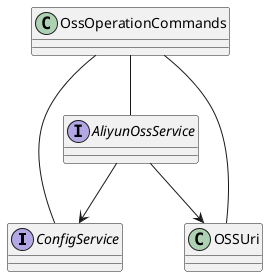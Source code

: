@startuml

interface ConfigService
interface AliyunOssService
class OSSUri
class OssOperationCommands

OssOperationCommands -- ConfigService
OssOperationCommands -- AliyunOssService
OssOperationCommands -- OSSUri
AliyunOssService --> ConfigService
AliyunOssService --> OSSUri

@enduml